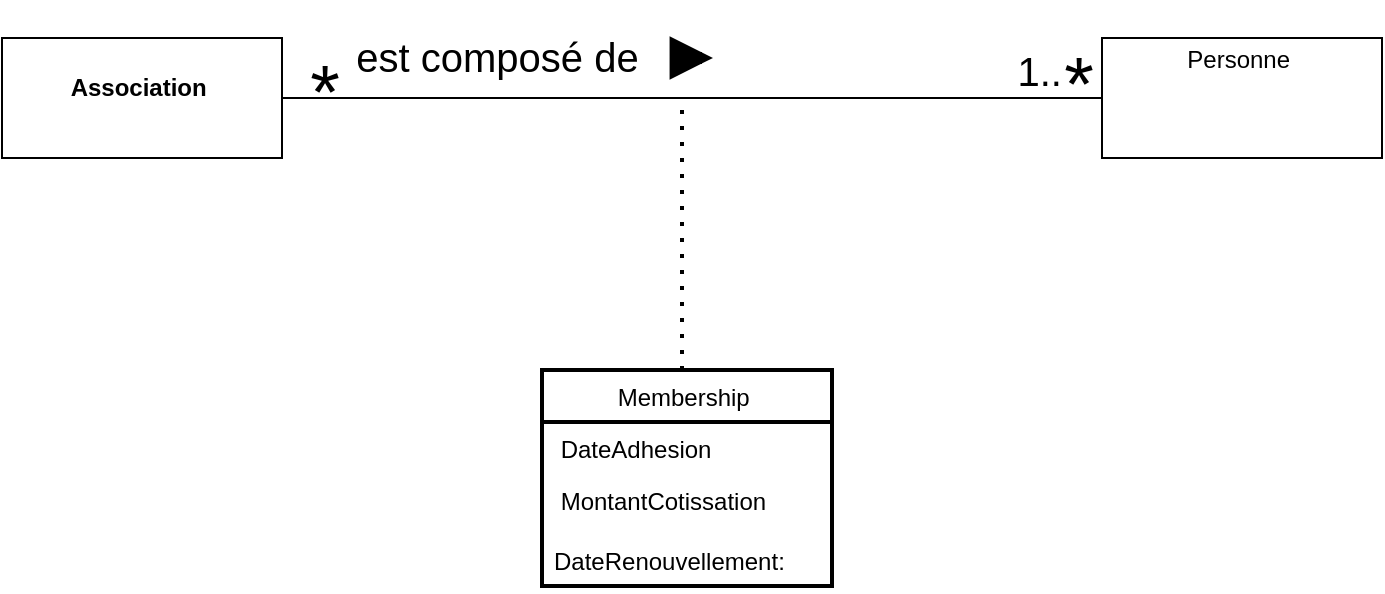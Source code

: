 <mxfile version="13.7.7" type="github" pages="2">
  <diagram id="U5j336NTyx5BrACMwRiM" name="Page-1">
    <mxGraphModel dx="1510" dy="888" grid="1" gridSize="10" guides="1" tooltips="1" connect="1" arrows="1" fold="1" page="1" pageScale="1" pageWidth="850" pageHeight="1100" math="0" shadow="0">
      <root>
        <mxCell id="0" />
        <mxCell id="1" parent="0" />
        <mxCell id="r2B2ODPD9tk6bRRbNCjP-5" value="&lt;p style=&quot;margin: 0px ; margin-top: 4px ; text-align: center&quot;&gt;&lt;br&gt;&lt;b&gt;Association&amp;nbsp;&lt;/b&gt;&lt;/p&gt;" style="verticalAlign=top;align=left;overflow=fill;fontSize=12;fontFamily=Helvetica;html=1;" vertex="1" parent="1">
          <mxGeometry x="60" y="280" width="140" height="60" as="geometry" />
        </mxCell>
        <mxCell id="r2B2ODPD9tk6bRRbNCjP-6" value="&lt;p style=&quot;margin: 0px ; margin-top: 4px ; text-align: center&quot;&gt;Personne&amp;nbsp;&lt;/p&gt;" style="verticalAlign=top;align=left;overflow=fill;fontSize=12;fontFamily=Helvetica;html=1;" vertex="1" parent="1">
          <mxGeometry x="610" y="280" width="140" height="60" as="geometry" />
        </mxCell>
        <mxCell id="r2B2ODPD9tk6bRRbNCjP-7" value="Membership " style="swimlane;fontStyle=0;childLayout=stackLayout;horizontal=1;startSize=26;fillColor=none;horizontalStack=0;resizeParent=1;resizeParentMax=0;resizeLast=0;collapsible=1;marginBottom=0;strokeWidth=2;" vertex="1" parent="1">
          <mxGeometry x="330" y="446" width="145" height="108" as="geometry">
            <mxRectangle x="330" y="446" width="100" height="26" as="alternateBounds" />
          </mxGeometry>
        </mxCell>
        <mxCell id="_itb4uyJ_7vu0ufeElnZ-2" value="" style="endArrow=none;dashed=1;html=1;dashPattern=1 3;strokeWidth=2;" edge="1" parent="r2B2ODPD9tk6bRRbNCjP-7">
          <mxGeometry width="50" height="50" relative="1" as="geometry">
            <mxPoint x="70" as="sourcePoint" />
            <mxPoint x="70" y="-136" as="targetPoint" />
            <Array as="points" />
          </mxGeometry>
        </mxCell>
        <mxCell id="r2B2ODPD9tk6bRRbNCjP-8" value=" DateAdhesion" style="text;strokeColor=none;fillColor=none;align=left;verticalAlign=top;spacingLeft=4;spacingRight=4;overflow=hidden;rotatable=0;points=[[0,0.5],[1,0.5]];portConstraint=eastwest;" vertex="1" parent="r2B2ODPD9tk6bRRbNCjP-7">
          <mxGeometry y="26" width="145" height="26" as="geometry" />
        </mxCell>
        <mxCell id="r2B2ODPD9tk6bRRbNCjP-9" value=" MontantCotissation" style="text;strokeColor=none;fillColor=none;align=left;verticalAlign=top;spacingLeft=4;spacingRight=4;overflow=hidden;rotatable=0;points=[[0,0.5],[1,0.5]];portConstraint=eastwest;" vertex="1" parent="r2B2ODPD9tk6bRRbNCjP-7">
          <mxGeometry y="52" width="145" height="30" as="geometry" />
        </mxCell>
        <mxCell id="r2B2ODPD9tk6bRRbNCjP-10" value="DateRenouvellement:" style="text;strokeColor=none;fillColor=none;align=left;verticalAlign=top;spacingLeft=4;spacingRight=4;overflow=hidden;rotatable=0;points=[[0,0.5],[1,0.5]];portConstraint=eastwest;" vertex="1" parent="r2B2ODPD9tk6bRRbNCjP-7">
          <mxGeometry y="82" width="145" height="26" as="geometry" />
        </mxCell>
        <mxCell id="_itb4uyJ_7vu0ufeElnZ-5" value="" style="endArrow=none;html=1;rounded=0;entryX=0;entryY=0.5;entryDx=0;entryDy=0;exitX=1;exitY=0.5;exitDx=0;exitDy=0;" edge="1" parent="1" source="r2B2ODPD9tk6bRRbNCjP-5" target="r2B2ODPD9tk6bRRbNCjP-6">
          <mxGeometry relative="1" as="geometry">
            <mxPoint x="199" y="304" as="sourcePoint" />
            <mxPoint x="490" y="309.5" as="targetPoint" />
          </mxGeometry>
        </mxCell>
        <mxCell id="_itb4uyJ_7vu0ufeElnZ-6" value="*" style="resizable=0;html=1;align=center;verticalAlign=middle;fontSize=38;labelPosition=center;verticalLabelPosition=middle;" connectable="0" vertex="1" parent="_itb4uyJ_7vu0ufeElnZ-5">
          <mxGeometry x="-1" relative="1" as="geometry">
            <mxPoint x="20.98" y="-3.64" as="offset" />
          </mxGeometry>
        </mxCell>
        <mxCell id="_itb4uyJ_7vu0ufeElnZ-7" value="1.." style="resizable=0;html=1;align=right;verticalAlign=bottom;fontSize=20;" connectable="0" vertex="1" parent="_itb4uyJ_7vu0ufeElnZ-5">
          <mxGeometry x="1" relative="1" as="geometry">
            <mxPoint x="-20" as="offset" />
          </mxGeometry>
        </mxCell>
        <mxCell id="_itb4uyJ_7vu0ufeElnZ-8" value="&lt;font style=&quot;font-size: 20px&quot;&gt;est composé de&amp;nbsp;&lt;/font&gt;" style="html=1;verticalAlign=bottom;endArrow=block;fontSize=38;strokeWidth=6;" edge="1" parent="1">
          <mxGeometry x="-1" y="-102" width="80" relative="1" as="geometry">
            <mxPoint x="410" y="290" as="sourcePoint" />
            <mxPoint x="415.5" y="290" as="targetPoint" />
            <mxPoint x="-100" y="-82" as="offset" />
          </mxGeometry>
        </mxCell>
        <mxCell id="_itb4uyJ_7vu0ufeElnZ-10" value="*" style="resizable=0;html=1;align=center;verticalAlign=middle;fontSize=38;labelPosition=center;verticalLabelPosition=middle;" connectable="0" vertex="1" parent="1">
          <mxGeometry x="570" y="370" as="geometry">
            <mxPoint x="28" y="-67" as="offset" />
          </mxGeometry>
        </mxCell>
      </root>
    </mxGraphModel>
  </diagram>
  <diagram id="OIbmBCzEMF2M8Kv50Xs-" name="Page-2">
    <mxGraphModel dx="1510" dy="888" grid="1" gridSize="10" guides="1" tooltips="1" connect="1" arrows="1" fold="1" page="1" pageScale="1" pageWidth="850" pageHeight="1100" math="0" shadow="0">
      <root>
        <mxCell id="mSAr1RhU4tuNxagrLjUn-0" />
        <mxCell id="mSAr1RhU4tuNxagrLjUn-1" parent="mSAr1RhU4tuNxagrLjUn-0" />
        <mxCell id="qFVbc8pIndqKjvbw-DBq-0" value="" style="endArrow=none;html=1;" edge="1" parent="mSAr1RhU4tuNxagrLjUn-1">
          <mxGeometry width="50" height="50" relative="1" as="geometry">
            <mxPoint x="200" y="280" as="sourcePoint" />
            <mxPoint x="600" y="280" as="targetPoint" />
          </mxGeometry>
        </mxCell>
        <mxCell id="nfrt-2YFsfo7DJRg_bC2-4" value="Parent " style="swimlane;fontStyle=0;childLayout=stackLayout;horizontal=1;startSize=26;fillColor=none;horizontalStack=0;resizeParent=1;resizeParentMax=0;resizeLast=0;collapsible=1;marginBottom=0;" vertex="1" parent="mSAr1RhU4tuNxagrLjUn-1">
          <mxGeometry x="130" y="340" width="140" height="52" as="geometry" />
        </mxCell>
        <mxCell id="qFVbc8pIndqKjvbw-DBq-2" value="" style="endArrow=none;html=1;" edge="1" parent="mSAr1RhU4tuNxagrLjUn-1">
          <mxGeometry width="50" height="50" relative="1" as="geometry">
            <mxPoint x="200" y="340" as="sourcePoint" />
            <mxPoint x="200" y="280" as="targetPoint" />
          </mxGeometry>
        </mxCell>
        <mxCell id="nfrt-2YFsfo7DJRg_bC2-8" value="Enfant " style="swimlane;fontStyle=0;childLayout=stackLayout;horizontal=1;startSize=26;fillColor=none;horizontalStack=0;resizeParent=1;resizeParentMax=0;resizeLast=0;collapsible=1;marginBottom=0;" vertex="1" parent="mSAr1RhU4tuNxagrLjUn-1">
          <mxGeometry x="530" y="350" width="140" height="52" as="geometry" />
        </mxCell>
        <mxCell id="qFVbc8pIndqKjvbw-DBq-3" value="" style="endArrow=none;html=1;exitX=0.5;exitY=0;exitDx=0;exitDy=0;" edge="1" parent="mSAr1RhU4tuNxagrLjUn-1" source="nfrt-2YFsfo7DJRg_bC2-8">
          <mxGeometry width="50" height="50" relative="1" as="geometry">
            <mxPoint x="599.5" y="340" as="sourcePoint" />
            <mxPoint x="599.5" y="280" as="targetPoint" />
            <Array as="points" />
          </mxGeometry>
        </mxCell>
        <mxCell id="nfrt-2YFsfo7DJRg_bC2-0" value="Personne" style="swimlane;fontStyle=0;childLayout=stackLayout;horizontal=1;startSize=26;fillColor=none;horizontalStack=0;resizeParent=1;resizeParentMax=0;resizeLast=0;collapsible=1;marginBottom=0;" vertex="1" parent="mSAr1RhU4tuNxagrLjUn-1">
          <mxGeometry x="330" y="80" width="140" height="78" as="geometry" />
        </mxCell>
        <mxCell id="nfrt-2YFsfo7DJRg_bC2-1" value="+ Nom: String " style="text;strokeColor=none;fillColor=none;align=left;verticalAlign=top;spacingLeft=4;spacingRight=4;overflow=hidden;rotatable=0;points=[[0,0.5],[1,0.5]];portConstraint=eastwest;" vertex="1" parent="nfrt-2YFsfo7DJRg_bC2-0">
          <mxGeometry y="26" width="140" height="26" as="geometry" />
        </mxCell>
        <mxCell id="nfrt-2YFsfo7DJRg_bC2-2" value=" - DateNaissance: String " style="text;strokeColor=none;fillColor=none;align=left;verticalAlign=top;spacingLeft=4;spacingRight=4;overflow=hidden;rotatable=0;points=[[0,0.5],[1,0.5]];portConstraint=eastwest;" vertex="1" parent="nfrt-2YFsfo7DJRg_bC2-0">
          <mxGeometry y="52" width="140" height="26" as="geometry" />
        </mxCell>
        <mxCell id="qFVbc8pIndqKjvbw-DBq-5" value="Extends" style="endArrow=block;endSize=16;endFill=0;html=1;entryX=0.447;entryY=1.142;entryDx=0;entryDy=0;entryPerimeter=0;" edge="1" parent="mSAr1RhU4tuNxagrLjUn-1" target="nfrt-2YFsfo7DJRg_bC2-2">
          <mxGeometry width="160" relative="1" as="geometry">
            <mxPoint x="390" y="280" as="sourcePoint" />
            <mxPoint x="391.48" y="190.526" as="targetPoint" />
          </mxGeometry>
        </mxCell>
      </root>
    </mxGraphModel>
  </diagram>
</mxfile>
